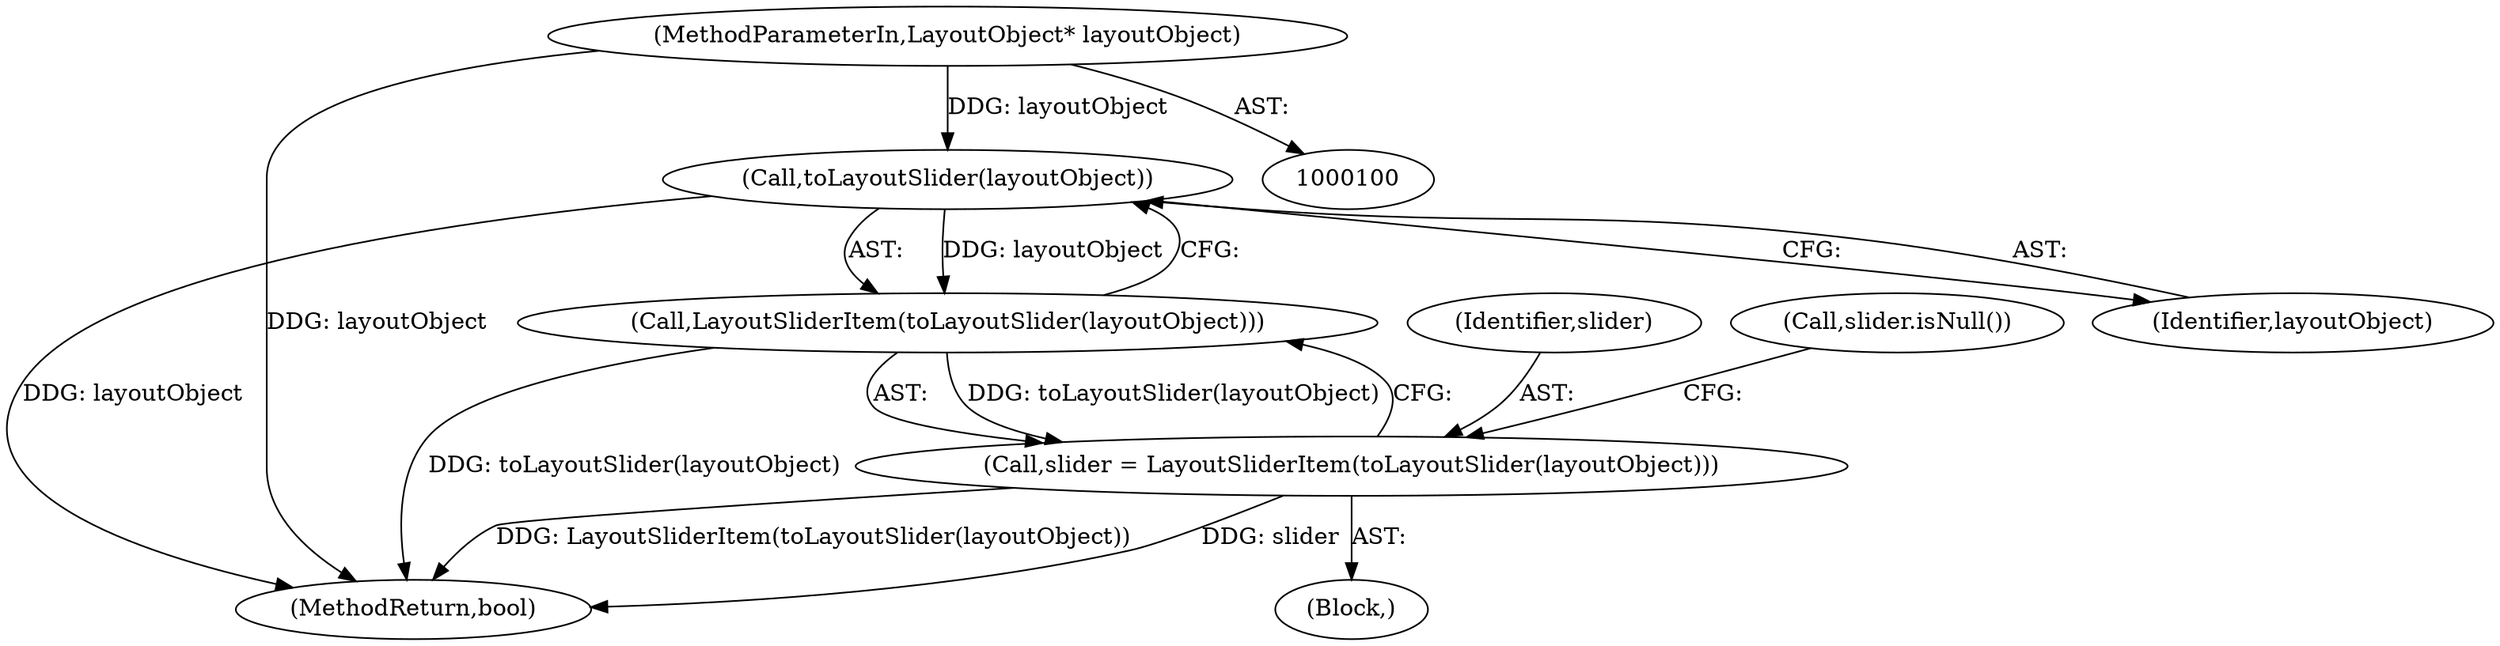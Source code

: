 digraph "0_Chrome_74fce5949bdf05a92c2bc0bd98e6e3e977c55376_1@pointer" {
"1000113" [label="(Call,toLayoutSlider(layoutObject))"];
"1000102" [label="(MethodParameterIn,LayoutObject* layoutObject)"];
"1000112" [label="(Call,LayoutSliderItem(toLayoutSlider(layoutObject)))"];
"1000110" [label="(Call,slider = LayoutSliderItem(toLayoutSlider(layoutObject)))"];
"1000114" [label="(Identifier,layoutObject)"];
"1000151" [label="(MethodReturn,bool)"];
"1000113" [label="(Call,toLayoutSlider(layoutObject))"];
"1000110" [label="(Call,slider = LayoutSliderItem(toLayoutSlider(layoutObject)))"];
"1000102" [label="(MethodParameterIn,LayoutObject* layoutObject)"];
"1000103" [label="(Block,)"];
"1000111" [label="(Identifier,slider)"];
"1000118" [label="(Call,slider.isNull())"];
"1000112" [label="(Call,LayoutSliderItem(toLayoutSlider(layoutObject)))"];
"1000113" -> "1000112"  [label="AST: "];
"1000113" -> "1000114"  [label="CFG: "];
"1000114" -> "1000113"  [label="AST: "];
"1000112" -> "1000113"  [label="CFG: "];
"1000113" -> "1000151"  [label="DDG: layoutObject"];
"1000113" -> "1000112"  [label="DDG: layoutObject"];
"1000102" -> "1000113"  [label="DDG: layoutObject"];
"1000102" -> "1000100"  [label="AST: "];
"1000102" -> "1000151"  [label="DDG: layoutObject"];
"1000112" -> "1000110"  [label="AST: "];
"1000110" -> "1000112"  [label="CFG: "];
"1000112" -> "1000151"  [label="DDG: toLayoutSlider(layoutObject)"];
"1000112" -> "1000110"  [label="DDG: toLayoutSlider(layoutObject)"];
"1000110" -> "1000103"  [label="AST: "];
"1000111" -> "1000110"  [label="AST: "];
"1000118" -> "1000110"  [label="CFG: "];
"1000110" -> "1000151"  [label="DDG: LayoutSliderItem(toLayoutSlider(layoutObject))"];
"1000110" -> "1000151"  [label="DDG: slider"];
}
